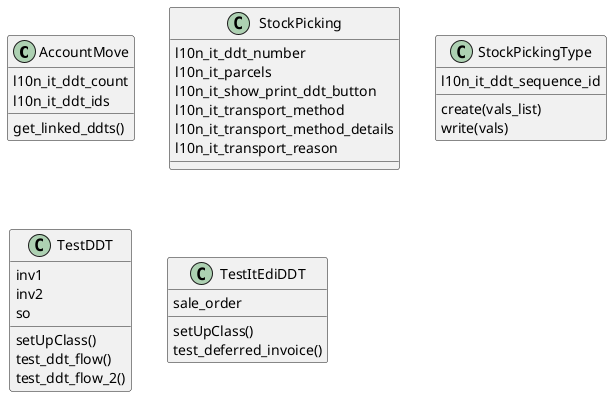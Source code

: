 @startuml classes_l10n_it_stock_ddt
set namespaceSeparator none
class "AccountMove" as odoo_src.odoo.addons.l10n_it_stock_ddt.models.account_invoice.AccountMove {
  l10n_it_ddt_count
  l10n_it_ddt_ids
  get_linked_ddts()
}
class "StockPicking" as odoo_src.odoo.addons.l10n_it_stock_ddt.models.stock_picking.StockPicking {
  l10n_it_ddt_number
  l10n_it_parcels
  l10n_it_show_print_ddt_button
  l10n_it_transport_method
  l10n_it_transport_method_details
  l10n_it_transport_reason
}
class "StockPickingType" as odoo_src.odoo.addons.l10n_it_stock_ddt.models.stock_picking.StockPickingType {
  l10n_it_ddt_sequence_id
  create(vals_list)
  write(vals)
}
class "TestDDT" as odoo_src.odoo.addons.l10n_it_stock_ddt.tests.test_ddt.TestDDT {
  inv1
  inv2
  so
  setUpClass()
  test_ddt_flow()
  test_ddt_flow_2()
}
class "TestItEdiDDT" as odoo_src.odoo.addons.l10n_it_stock_ddt.tests.test_edi.TestItEdiDDT {
  sale_order
  setUpClass()
  test_deferred_invoice()
}
@enduml
